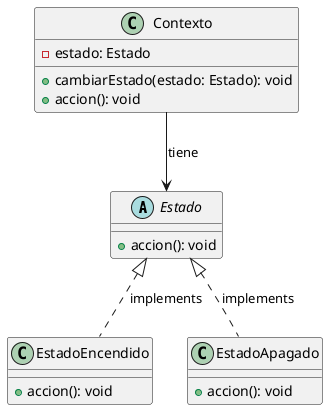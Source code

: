 @startuml DAO Pattern
abstract class Estado {
    +accion(): void
}

class EstadoEncendido {
    +accion(): void
}

class EstadoApagado {
    +accion(): void
}

class Contexto {
    -estado: Estado
    +cambiarEstado(estado: Estado): void
    +accion(): void
}

Estado <|.. EstadoEncendido : implements
Estado <|.. EstadoApagado : implements
Contexto --> Estado : tiene
@enduml
